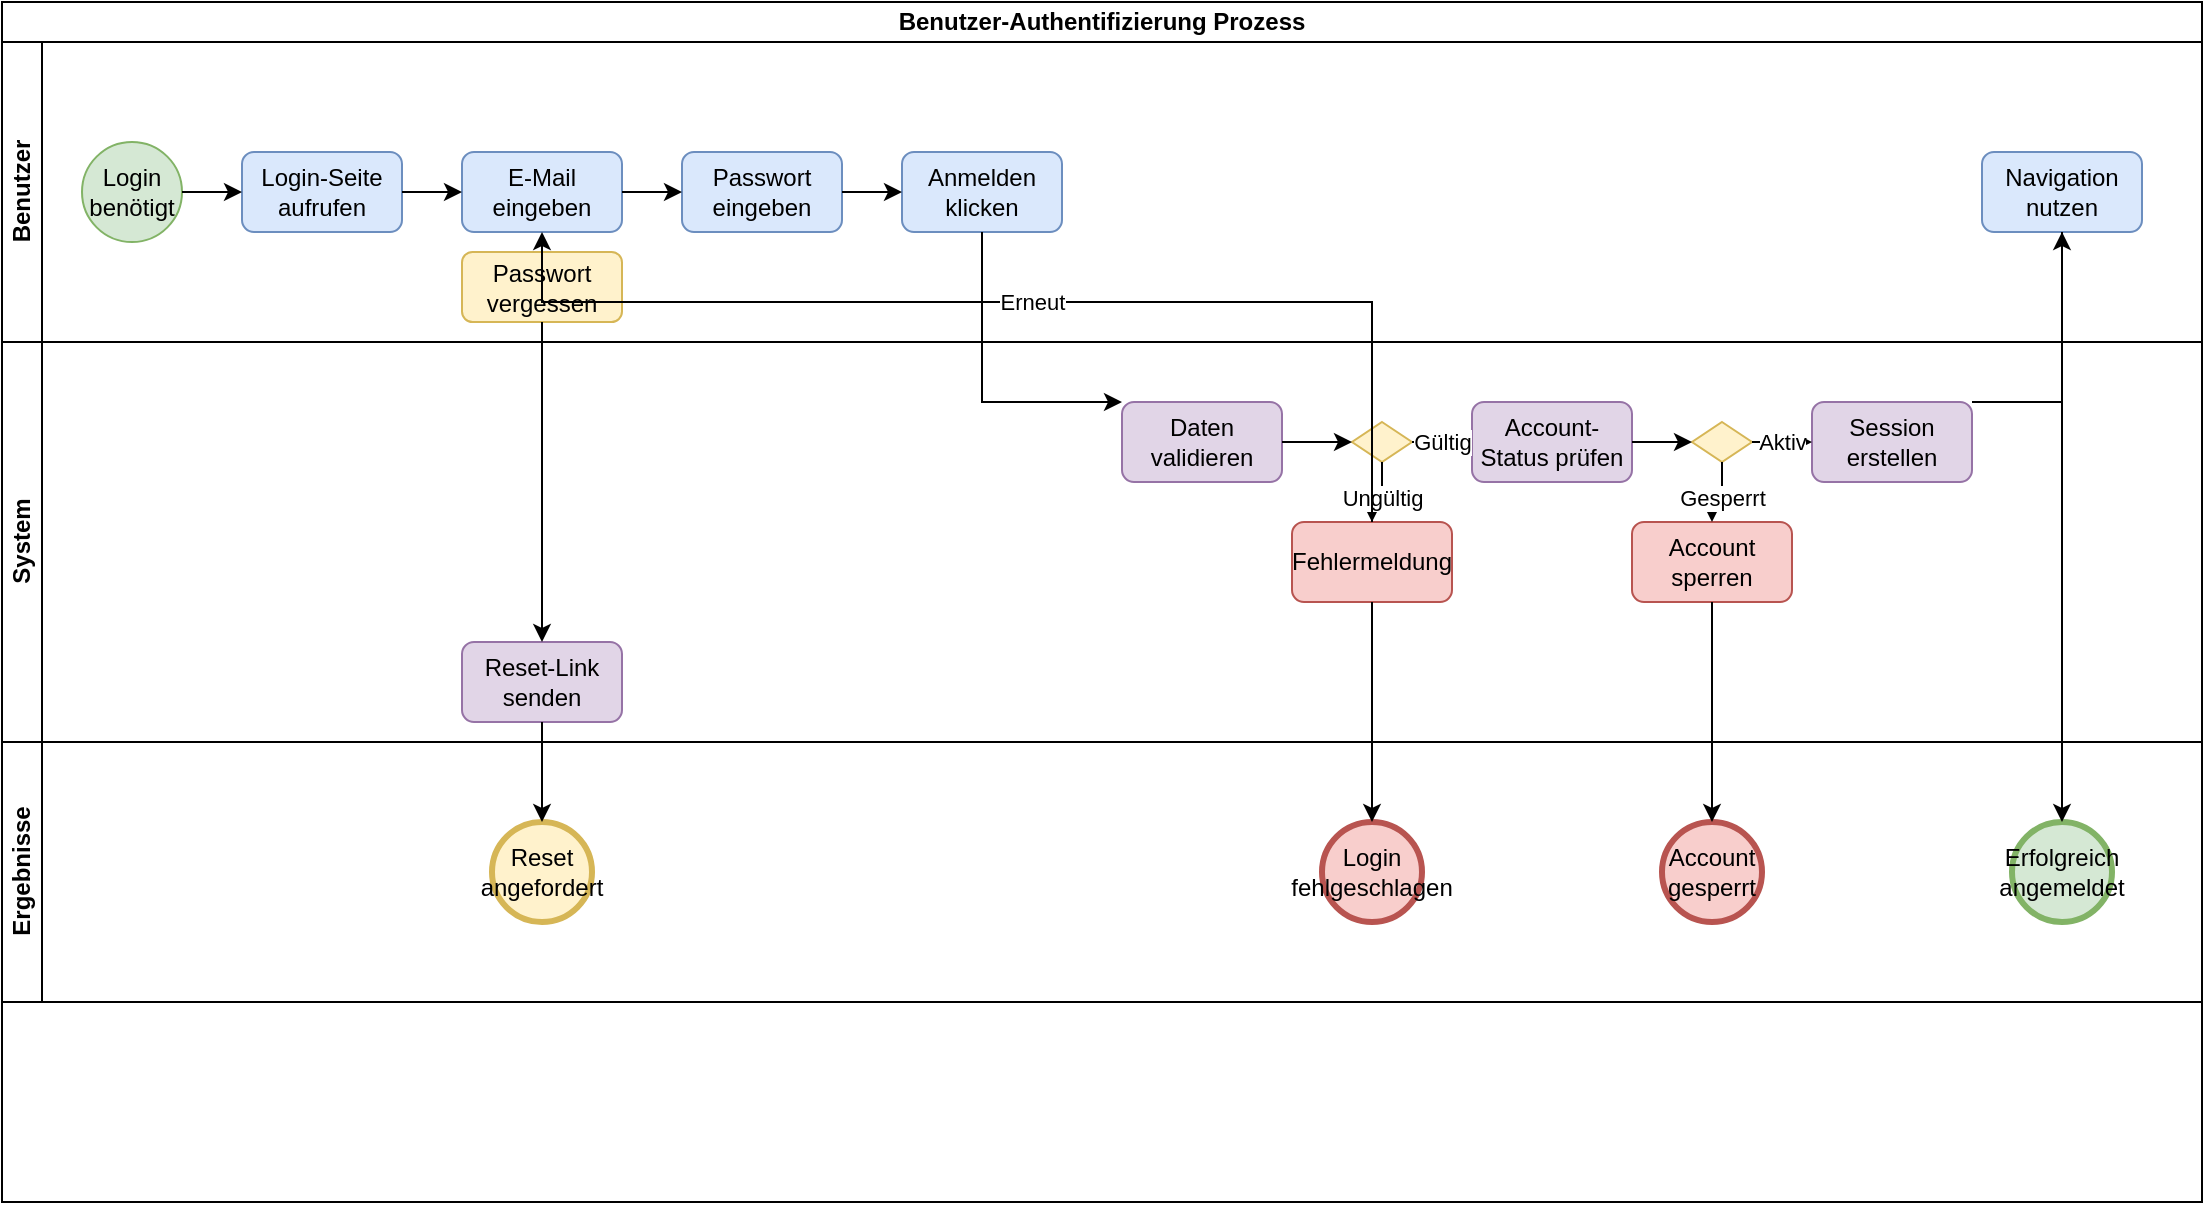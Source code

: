 <mxfile version="28.2.5" type="device">
  <diagram name="UC-02 System Authentifizierung" id="bpmn-uc02">
    <mxGraphModel dx="1426" dy="743" grid="1" gridSize="10" guides="1" tooltips="1" connect="1" arrows="1" fold="1" page="1" pageScale="1" pageWidth="1169" pageHeight="827" math="0" shadow="0">
      <root>
        <mxCell id="0" />
        <mxCell id="1" parent="0" />
        
        <mxCell id="pool1" value="Benutzer-Authentifizierung Prozess" style="swimlane;html=1;childLayout=stackLayout;resizeParent=1;resizeParentMax=0;horizontal=1;startSize=20;horizontalStack=0;whiteSpace=wrap;" vertex="1" parent="1">
          <mxGeometry x="30" y="40" width="1100" height="600" as="geometry" />
        </mxCell>
        
        <mxCell id="lane1" value="Benutzer" style="swimlane;html=1;startSize=20;horizontal=0;" vertex="1" parent="pool1">
          <mxGeometry y="20" width="1100" height="150" as="geometry" />
        </mxCell>
        
        <mxCell id="start1" value="Login benötigt" style="ellipse;whiteSpace=wrap;html=1;aspect=fixed;fillColor=#d5e8d4;strokeColor=#82b366;" vertex="1" parent="lane1">
          <mxGeometry x="40" y="50" width="50" height="50" as="geometry" />
        </mxCell>
        
        <mxCell id="task1" value="Login-Seite aufrufen" style="rounded=1;whiteSpace=wrap;html=1;fillColor=#dae8fc;strokeColor=#6c8ebf;" vertex="1" parent="lane1">
          <mxGeometry x="120" y="55" width="80" height="40" as="geometry" />
        </mxCell>
        
        <mxCell id="task2" value="E-Mail eingeben" style="rounded=1;whiteSpace=wrap;html=1;fillColor=#dae8fc;strokeColor=#6c8ebf;" vertex="1" parent="lane1">
          <mxGeometry x="230" y="55" width="80" height="40" as="geometry" />
        </mxCell>
        
        <mxCell id="task3" value="Passwort eingeben" style="rounded=1;whiteSpace=wrap;html=1;fillColor=#dae8fc;strokeColor=#6c8ebf;" vertex="1" parent="lane1">
          <mxGeometry x="340" y="55" width="80" height="40" as="geometry" />
        </mxCell>
        
        <mxCell id="task4" value="Anmelden klicken" style="rounded=1;whiteSpace=wrap;html=1;fillColor=#dae8fc;strokeColor=#6c8ebf;" vertex="1" parent="lane1">
          <mxGeometry x="450" y="55" width="80" height="40" as="geometry" />
        </mxCell>
        
        <mxCell id="task5" value="Passwort vergessen" style="rounded=1;whiteSpace=wrap;html=1;fillColor=#fff2cc;strokeColor=#d6b656;" vertex="1" parent="lane1">
          <mxGeometry x="230" y="105" width="80" height="35" as="geometry" />
        </mxCell>
        
        <mxCell id="task6" value="Navigation nutzen" style="rounded=1;whiteSpace=wrap;html=1;fillColor=#dae8fc;strokeColor=#6c8ebf;" vertex="1" parent="lane1">
          <mxGeometry x="990" y="55" width="80" height="40" as="geometry" />
        </mxCell>
        
        <mxCell id="lane2" value="System" style="swimlane;html=1;startSize=20;horizontal=0;" vertex="1" parent="pool1">
          <mxGeometry y="170" width="1100" height="200" as="geometry" />
        </mxCell>
        
        <mxCell id="task7" value="Daten validieren" style="rounded=1;whiteSpace=wrap;html=1;fillColor=#e1d5e7;strokeColor=#9673a6;" vertex="1" parent="lane2">
          <mxGeometry x="560" y="30" width="80" height="40" as="geometry" />
        </mxCell>
        
        <mxCell id="gateway1" value="" style="rhombus;whiteSpace=wrap;html=1;fillColor=#fff2cc;strokeColor=#d6b656;" vertex="1" parent="lane2">
          <mxGeometry x="675" y="40" width="30" height="20" as="geometry" />
        </mxCell>
        
        <mxCell id="task8" value="Account-Status prüfen" style="rounded=1;whiteSpace=wrap;html=1;fillColor=#e1d5e7;strokeColor=#9673a6;" vertex="1" parent="lane2">
          <mxGeometry x="735" y="30" width="80" height="40" as="geometry" />
        </mxCell>
        
        <mxCell id="gateway2" value="" style="rhombus;whiteSpace=wrap;html=1;fillColor=#fff2cc;strokeColor=#d6b656;" vertex="1" parent="lane2">
          <mxGeometry x="845" y="40" width="30" height="20" as="geometry" />
        </mxCell>
        
        <mxCell id="task9" value="Session erstellen" style="rounded=1;whiteSpace=wrap;html=1;fillColor=#e1d5e7;strokeColor=#9673a6;" vertex="1" parent="lane2">
          <mxGeometry x="905" y="30" width="80" height="40" as="geometry" />
        </mxCell>
        
        <mxCell id="task10" value="Fehlermeldung" style="rounded=1;whiteSpace=wrap;html=1;fillColor=#f8cecc;strokeColor=#b85450;" vertex="1" parent="lane2">
          <mxGeometry x="645" y="90" width="80" height="40" as="geometry" />
        </mxCell>
        
        <mxCell id="task11" value="Reset-Link senden" style="rounded=1;whiteSpace=wrap;html=1;fillColor=#e1d5e7;strokeColor=#9673a6;" vertex="1" parent="lane2">
          <mxGeometry x="230" y="150" width="80" height="40" as="geometry" />
        </mxCell>
        
        <mxCell id="task12" value="Account sperren" style="rounded=1;whiteSpace=wrap;html=1;fillColor=#f8cecc;strokeColor=#b85450;" vertex="1" parent="lane2">
          <mxGeometry x="815" y="90" width="80" height="40" as="geometry" />
        </mxCell>
        
        <mxCell id="lane3" value="Ergebnisse" style="swimlane;html=1;startSize=20;horizontal=0;" vertex="1" parent="pool1">
          <mxGeometry y="370" width="1100" height="130" as="geometry" />
        </mxCell>
        
        <mxCell id="end1" value="Erfolgreich angemeldet" style="ellipse;whiteSpace=wrap;html=1;aspect=fixed;fillColor=#d5e8d4;strokeColor=#82b366;strokeWidth=3;" vertex="1" parent="lane3">
          <mxGeometry x="1005" y="40" width="50" height="50" as="geometry" />
        </mxCell>
        
        <mxCell id="end2" value="Login fehlgeschlagen" style="ellipse;whiteSpace=wrap;html=1;aspect=fixed;fillColor=#f8cecc;strokeColor=#b85450;strokeWidth=3;" vertex="1" parent="lane3">
          <mxGeometry x="660" y="40" width="50" height="50" as="geometry" />
        </mxCell>
        
        <mxCell id="end3" value="Account gesperrt" style="ellipse;whiteSpace=wrap;html=1;aspect=fixed;fillColor=#f8cecc;strokeColor=#b85450;strokeWidth=3;" vertex="1" parent="lane3">
          <mxGeometry x="830" y="40" width="50" height="50" as="geometry" />
        </mxCell>
        
        <mxCell id="end4" value="Reset angefordert" style="ellipse;whiteSpace=wrap;html=1;aspect=fixed;fillColor=#fff2cc;strokeColor=#d6b656;strokeWidth=3;" vertex="1" parent="lane3">
          <mxGeometry x="245" y="40" width="50" height="50" as="geometry" />
        </mxCell>
        
        <mxCell id="flow1" value="" style="edgeStyle=orthogonalEdgeStyle;rounded=0;orthogonalLoop=1;jettySize=auto;html=1;" edge="1" parent="pool1" source="start1" target="task1">
          <mxGeometry relative="1" as="geometry" />
        </mxCell>
        
        <mxCell id="flow2" value="" style="edgeStyle=orthogonalEdgeStyle;rounded=0;orthogonalLoop=1;jettySize=auto;html=1;" edge="1" parent="pool1" source="task1" target="task2">
          <mxGeometry relative="1" as="geometry" />
        </mxCell>
        
        <mxCell id="flow3" value="" style="edgeStyle=orthogonalEdgeStyle;rounded=0;orthogonalLoop=1;jettySize=auto;html=1;" edge="1" parent="pool1" source="task2" target="task3">
          <mxGeometry relative="1" as="geometry" />
        </mxCell>
        
        <mxCell id="flow4" value="" style="edgeStyle=orthogonalEdgeStyle;rounded=0;orthogonalLoop=1;jettySize=auto;html=1;" edge="1" parent="pool1" source="task3" target="task4">
          <mxGeometry relative="1" as="geometry" />
        </mxCell>
        
        <mxCell id="flow5" value="" style="edgeStyle=orthogonalEdgeStyle;rounded=0;orthogonalLoop=1;jettySize=auto;html=1;" edge="1" parent="pool1" source="task4" target="task7">
          <mxGeometry relative="1" as="geometry">
            <Array as="points">
              <mxPoint x="490" y="200" />
              <mxPoint x="600" y="200" />
            </Array>
          </mxGeometry>
        </mxCell>
        
        <mxCell id="flow6" value="" style="edgeStyle=orthogonalEdgeStyle;rounded=0;orthogonalLoop=1;jettySize=auto;html=1;" edge="1" parent="pool1" source="task7" target="gateway1">
          <mxGeometry relative="1" as="geometry" />
        </mxCell>
        
        <mxCell id="flow7" value="Ungültig" style="edgeStyle=orthogonalEdgeStyle;rounded=0;orthogonalLoop=1;jettySize=auto;html=1;" edge="1" parent="pool1" source="gateway1" target="task10">
          <mxGeometry relative="1" as="geometry" />
        </mxCell>
        
        <mxCell id="flow8" value="Gültig" style="edgeStyle=orthogonalEdgeStyle;rounded=0;orthogonalLoop=1;jettySize=auto;html=1;" edge="1" parent="pool1" source="gateway1" target="task8">
          <mxGeometry relative="1" as="geometry" />
        </mxCell>
        
        <mxCell id="flow9" value="" style="edgeStyle=orthogonalEdgeStyle;rounded=0;orthogonalLoop=1;jettySize=auto;html=1;" edge="1" parent="pool1" source="task8" target="gateway2">
          <mxGeometry relative="1" as="geometry" />
        </mxCell>
        
        <mxCell id="flow10" value="Aktiv" style="edgeStyle=orthogonalEdgeStyle;rounded=0;orthogonalLoop=1;jettySize=auto;html=1;" edge="1" parent="pool1" source="gateway2" target="task9">
          <mxGeometry relative="1" as="geometry" />
        </mxCell>
        
        <mxCell id="flow11" value="Gesperrt" style="edgeStyle=orthogonalEdgeStyle;rounded=0;orthogonalLoop=1;jettySize=auto;html=1;" edge="1" parent="pool1" source="gateway2" target="task12">
          <mxGeometry relative="1" as="geometry" />
        </mxCell>
        
        <mxCell id="flow12" value="" style="edgeStyle=orthogonalEdgeStyle;rounded=0;orthogonalLoop=1;jettySize=auto;html=1;" edge="1" parent="pool1" source="task9" target="task6">
          <mxGeometry relative="1" as="geometry">
            <Array as="points">
              <mxPoint x="945" y="200" />
              <mxPoint x="1030" y="200" />
              <mxPoint x="1030" y="95" />
            </Array>
          </mxGeometry>
        </mxCell>
        
        <mxCell id="flow13" value="" style="edgeStyle=orthogonalEdgeStyle;rounded=0;orthogonalLoop=1;jettySize=auto;html=1;" edge="1" parent="pool1" source="task6" target="end1">
          <mxGeometry relative="1" as="geometry">
            <Array as="points">
              <mxPoint x="1030" y="400" />
            </Array>
          </mxGeometry>
        </mxCell>
        
        <mxCell id="flow14" value="" style="edgeStyle=orthogonalEdgeStyle;rounded=0;roundedCorner=1;orthogonalLoop=1;jettySize=auto;html=1;" edge="1" parent="pool1" source="task10" target="end2">
          <mxGeometry relative="1" as="geometry">
            <Array as="points">
              <mxPoint x="685" y="400" />
            </Array>
          </mxGeometry>
        </mxCell>
        
        <mxCell id="flow15" value="" style="edgeStyle=orthogonalEdgeStyle;rounded=0;orthogonalLoop=1;jettySize=auto;html=1;" edge="1" parent="pool1" source="task12" target="end3">
          <mxGeometry relative="1" as="geometry">
            <Array as="points">
              <mxPoint x="855" y="400" />
            </Array>
          </mxGeometry>
        </mxCell>
        
        <mxCell id="flow16" value="" style="edgeStyle=orthogonalEdgeStyle;rounded=0;orthogonalLoop=1;jettySize=auto;html=1;" edge="1" parent="pool1" source="task5" target="task11">
          <mxGeometry relative="1" as="geometry" />
        </mxCell>
        
        <mxCell id="flow17" value="" style="edgeStyle=orthogonalEdgeStyle;rounded=0;orthogonalLoop=1;jettySize=auto;html=1;" edge="1" parent="pool1" source="task11" target="end4">
          <mxGeometry relative="1" as="geometry">
            <Array as="points">
              <mxPoint x="270" y="400" />
            </Array>
          </mxGeometry>
        </mxCell>
        
        <mxCell id="flow18" value="Erneut" style="edgeStyle=orthogonalEdgeStyle;rounded=0;orthogonalLoop=1;jettySize=auto;html=1;" edge="1" parent="pool1" source="task10" target="task2">
          <mxGeometry relative="1" as="geometry">
            <Array as="points">
              <mxPoint x="685" y="150" />
              <mxPoint x="270" y="150" />
            </Array>
          </mxGeometry>
        </mxCell>
        
      </root>
    </mxGraphModel>
  </diagram>
</mxfile>
